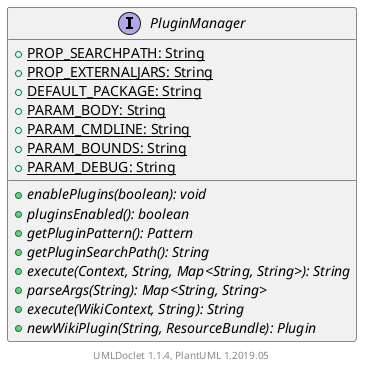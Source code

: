 @startuml

    interface PluginManager [[PluginManager.html]] {
        {static} +PROP_SEARCHPATH: String
        {static} +PROP_EXTERNALJARS: String
        {static} +DEFAULT_PACKAGE: String
        {static} +PARAM_BODY: String
        {static} +PARAM_CMDLINE: String
        {static} +PARAM_BOUNDS: String
        {static} +PARAM_DEBUG: String
        {abstract} +enablePlugins(boolean): void
        {abstract} +pluginsEnabled(): boolean
        {abstract} +getPluginPattern(): Pattern
        {abstract} +getPluginSearchPath(): String
        {abstract} +execute(Context, String, Map<String, String>): String
        {abstract} +parseArgs(String): Map<String, String>
        {abstract} +execute(WikiContext, String): String
        {abstract} +newWikiPlugin(String, ResourceBundle): Plugin
    }


    center footer UMLDoclet 1.1.4, PlantUML 1.2019.05
@enduml
